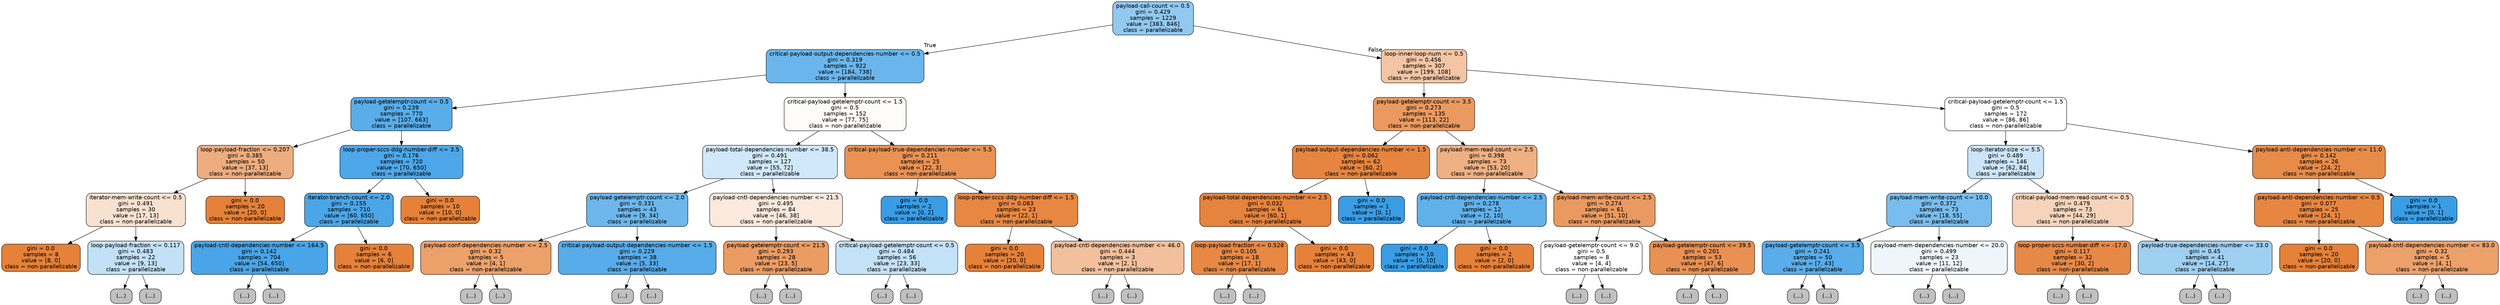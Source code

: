 digraph Tree {
node [shape=box, style="filled, rounded", color="black", fontname=helvetica] ;
edge [fontname=helvetica] ;
0 [label="payload-call-count <= 0.5\ngini = 0.429\nsamples = 1229\nvalue = [383, 846]\nclass = parallelizable", fillcolor="#399de58c"] ;
1 [label="critical-payload-output-dependencies-number <= 0.5\ngini = 0.319\nsamples = 922\nvalue = [184, 738]\nclass = parallelizable", fillcolor="#399de5bf"] ;
0 -> 1 [labeldistance=2.5, labelangle=45, headlabel="True"] ;
2 [label="payload-getelemptr-count <= 0.5\ngini = 0.239\nsamples = 770\nvalue = [107, 663]\nclass = parallelizable", fillcolor="#399de5d6"] ;
1 -> 2 ;
3 [label="loop-payload-fraction <= 0.207\ngini = 0.385\nsamples = 50\nvalue = [37, 13]\nclass = non-parallelizable", fillcolor="#e58139a5"] ;
2 -> 3 ;
4 [label="iterator-mem-write-count <= 0.5\ngini = 0.491\nsamples = 30\nvalue = [17, 13]\nclass = non-parallelizable", fillcolor="#e581393c"] ;
3 -> 4 ;
5 [label="gini = 0.0\nsamples = 8\nvalue = [8, 0]\nclass = non-parallelizable", fillcolor="#e58139ff"] ;
4 -> 5 ;
6 [label="loop-payload-fraction <= 0.117\ngini = 0.483\nsamples = 22\nvalue = [9, 13]\nclass = parallelizable", fillcolor="#399de54e"] ;
4 -> 6 ;
7 [label="(...)", fillcolor="#C0C0C0"] ;
6 -> 7 ;
16 [label="(...)", fillcolor="#C0C0C0"] ;
6 -> 16 ;
21 [label="gini = 0.0\nsamples = 20\nvalue = [20, 0]\nclass = non-parallelizable", fillcolor="#e58139ff"] ;
3 -> 21 ;
22 [label="loop-proper-sccs-ddg-number-diff <= 3.5\ngini = 0.176\nsamples = 720\nvalue = [70, 650]\nclass = parallelizable", fillcolor="#399de5e4"] ;
2 -> 22 ;
23 [label="iterator-branch-count <= 2.0\ngini = 0.155\nsamples = 710\nvalue = [60, 650]\nclass = parallelizable", fillcolor="#399de5e7"] ;
22 -> 23 ;
24 [label="payload-cntl-dependencies-number <= 164.5\ngini = 0.142\nsamples = 704\nvalue = [54, 650]\nclass = parallelizable", fillcolor="#399de5ea"] ;
23 -> 24 ;
25 [label="(...)", fillcolor="#C0C0C0"] ;
24 -> 25 ;
128 [label="(...)", fillcolor="#C0C0C0"] ;
24 -> 128 ;
139 [label="gini = 0.0\nsamples = 6\nvalue = [6, 0]\nclass = non-parallelizable", fillcolor="#e58139ff"] ;
23 -> 139 ;
140 [label="gini = 0.0\nsamples = 10\nvalue = [10, 0]\nclass = non-parallelizable", fillcolor="#e58139ff"] ;
22 -> 140 ;
141 [label="critical-payload-getelemptr-count <= 1.5\ngini = 0.5\nsamples = 152\nvalue = [77, 75]\nclass = non-parallelizable", fillcolor="#e5813907"] ;
1 -> 141 ;
142 [label="payload-total-dependencies-number <= 38.5\ngini = 0.491\nsamples = 127\nvalue = [55, 72]\nclass = parallelizable", fillcolor="#399de53c"] ;
141 -> 142 ;
143 [label="payload-getelemptr-count <= 2.0\ngini = 0.331\nsamples = 43\nvalue = [9, 34]\nclass = parallelizable", fillcolor="#399de5bb"] ;
142 -> 143 ;
144 [label="payload-conf-dependencies-number <= 2.5\ngini = 0.32\nsamples = 5\nvalue = [4, 1]\nclass = non-parallelizable", fillcolor="#e58139bf"] ;
143 -> 144 ;
145 [label="(...)", fillcolor="#C0C0C0"] ;
144 -> 145 ;
146 [label="(...)", fillcolor="#C0C0C0"] ;
144 -> 146 ;
147 [label="critical-payload-output-dependencies-number <= 1.5\ngini = 0.229\nsamples = 38\nvalue = [5, 33]\nclass = parallelizable", fillcolor="#399de5d8"] ;
143 -> 147 ;
148 [label="(...)", fillcolor="#C0C0C0"] ;
147 -> 148 ;
161 [label="(...)", fillcolor="#C0C0C0"] ;
147 -> 161 ;
162 [label="payload-cntl-dependencies-number <= 21.5\ngini = 0.495\nsamples = 84\nvalue = [46, 38]\nclass = non-parallelizable", fillcolor="#e581392c"] ;
142 -> 162 ;
163 [label="payload-getelemptr-count <= 21.5\ngini = 0.293\nsamples = 28\nvalue = [23, 5]\nclass = non-parallelizable", fillcolor="#e58139c8"] ;
162 -> 163 ;
164 [label="(...)", fillcolor="#C0C0C0"] ;
163 -> 164 ;
169 [label="(...)", fillcolor="#C0C0C0"] ;
163 -> 169 ;
172 [label="critical-payload-getelemptr-count <= 0.5\ngini = 0.484\nsamples = 56\nvalue = [23, 33]\nclass = parallelizable", fillcolor="#399de54d"] ;
162 -> 172 ;
173 [label="(...)", fillcolor="#C0C0C0"] ;
172 -> 173 ;
198 [label="(...)", fillcolor="#C0C0C0"] ;
172 -> 198 ;
201 [label="critical-payload-true-dependencies-number <= 5.5\ngini = 0.211\nsamples = 25\nvalue = [22, 3]\nclass = non-parallelizable", fillcolor="#e58139dc"] ;
141 -> 201 ;
202 [label="gini = 0.0\nsamples = 2\nvalue = [0, 2]\nclass = parallelizable", fillcolor="#399de5ff"] ;
201 -> 202 ;
203 [label="loop-proper-sccs-ddg-number-diff <= 1.5\ngini = 0.083\nsamples = 23\nvalue = [22, 1]\nclass = non-parallelizable", fillcolor="#e58139f3"] ;
201 -> 203 ;
204 [label="gini = 0.0\nsamples = 20\nvalue = [20, 0]\nclass = non-parallelizable", fillcolor="#e58139ff"] ;
203 -> 204 ;
205 [label="payload-cntl-dependencies-number <= 46.0\ngini = 0.444\nsamples = 3\nvalue = [2, 1]\nclass = non-parallelizable", fillcolor="#e581397f"] ;
203 -> 205 ;
206 [label="(...)", fillcolor="#C0C0C0"] ;
205 -> 206 ;
207 [label="(...)", fillcolor="#C0C0C0"] ;
205 -> 207 ;
208 [label="loop-inner-loop-num <= 0.5\ngini = 0.456\nsamples = 307\nvalue = [199, 108]\nclass = non-parallelizable", fillcolor="#e5813975"] ;
0 -> 208 [labeldistance=2.5, labelangle=-45, headlabel="False"] ;
209 [label="payload-getelemptr-count <= 3.5\ngini = 0.273\nsamples = 135\nvalue = [113, 22]\nclass = non-parallelizable", fillcolor="#e58139cd"] ;
208 -> 209 ;
210 [label="payload-output-dependencies-number <= 1.5\ngini = 0.062\nsamples = 62\nvalue = [60, 2]\nclass = non-parallelizable", fillcolor="#e58139f6"] ;
209 -> 210 ;
211 [label="payload-total-dependencies-number <= 2.5\ngini = 0.032\nsamples = 61\nvalue = [60, 1]\nclass = non-parallelizable", fillcolor="#e58139fb"] ;
210 -> 211 ;
212 [label="loop-payload-fraction <= 0.528\ngini = 0.105\nsamples = 18\nvalue = [17, 1]\nclass = non-parallelizable", fillcolor="#e58139f0"] ;
211 -> 212 ;
213 [label="(...)", fillcolor="#C0C0C0"] ;
212 -> 213 ;
214 [label="(...)", fillcolor="#C0C0C0"] ;
212 -> 214 ;
215 [label="gini = 0.0\nsamples = 43\nvalue = [43, 0]\nclass = non-parallelizable", fillcolor="#e58139ff"] ;
211 -> 215 ;
216 [label="gini = 0.0\nsamples = 1\nvalue = [0, 1]\nclass = parallelizable", fillcolor="#399de5ff"] ;
210 -> 216 ;
217 [label="payload-mem-read-count <= 2.5\ngini = 0.398\nsamples = 73\nvalue = [53, 20]\nclass = non-parallelizable", fillcolor="#e581399f"] ;
209 -> 217 ;
218 [label="payload-cntl-dependencies-number <= 2.5\ngini = 0.278\nsamples = 12\nvalue = [2, 10]\nclass = parallelizable", fillcolor="#399de5cc"] ;
217 -> 218 ;
219 [label="gini = 0.0\nsamples = 10\nvalue = [0, 10]\nclass = parallelizable", fillcolor="#399de5ff"] ;
218 -> 219 ;
220 [label="gini = 0.0\nsamples = 2\nvalue = [2, 0]\nclass = non-parallelizable", fillcolor="#e58139ff"] ;
218 -> 220 ;
221 [label="payload-mem-write-count <= 2.5\ngini = 0.274\nsamples = 61\nvalue = [51, 10]\nclass = non-parallelizable", fillcolor="#e58139cd"] ;
217 -> 221 ;
222 [label="payload-getelemptr-count <= 9.0\ngini = 0.5\nsamples = 8\nvalue = [4, 4]\nclass = non-parallelizable", fillcolor="#e5813900"] ;
221 -> 222 ;
223 [label="(...)", fillcolor="#C0C0C0"] ;
222 -> 223 ;
228 [label="(...)", fillcolor="#C0C0C0"] ;
222 -> 228 ;
229 [label="payload-getelemptr-count <= 39.5\ngini = 0.201\nsamples = 53\nvalue = [47, 6]\nclass = non-parallelizable", fillcolor="#e58139de"] ;
221 -> 229 ;
230 [label="(...)", fillcolor="#C0C0C0"] ;
229 -> 230 ;
243 [label="(...)", fillcolor="#C0C0C0"] ;
229 -> 243 ;
246 [label="critical-payload-getelemptr-count <= 1.5\ngini = 0.5\nsamples = 172\nvalue = [86, 86]\nclass = non-parallelizable", fillcolor="#e5813900"] ;
208 -> 246 ;
247 [label="loop-iterator-size <= 5.5\ngini = 0.489\nsamples = 146\nvalue = [62, 84]\nclass = parallelizable", fillcolor="#399de543"] ;
246 -> 247 ;
248 [label="payload-mem-write-count <= 10.0\ngini = 0.372\nsamples = 73\nvalue = [18, 55]\nclass = parallelizable", fillcolor="#399de5ac"] ;
247 -> 248 ;
249 [label="payload-getelemptr-count <= 3.5\ngini = 0.241\nsamples = 50\nvalue = [7, 43]\nclass = parallelizable", fillcolor="#399de5d5"] ;
248 -> 249 ;
250 [label="(...)", fillcolor="#C0C0C0"] ;
249 -> 250 ;
251 [label="(...)", fillcolor="#C0C0C0"] ;
249 -> 251 ;
262 [label="payload-mem-dependencies-number <= 20.0\ngini = 0.499\nsamples = 23\nvalue = [11, 12]\nclass = parallelizable", fillcolor="#399de515"] ;
248 -> 262 ;
263 [label="(...)", fillcolor="#C0C0C0"] ;
262 -> 263 ;
264 [label="(...)", fillcolor="#C0C0C0"] ;
262 -> 264 ;
269 [label="critical-payload-mem-read-count <= 0.5\ngini = 0.479\nsamples = 73\nvalue = [44, 29]\nclass = non-parallelizable", fillcolor="#e5813957"] ;
247 -> 269 ;
270 [label="loop-proper-sccs-number-diff <= -17.0\ngini = 0.117\nsamples = 32\nvalue = [30, 2]\nclass = non-parallelizable", fillcolor="#e58139ee"] ;
269 -> 270 ;
271 [label="(...)", fillcolor="#C0C0C0"] ;
270 -> 271 ;
272 [label="(...)", fillcolor="#C0C0C0"] ;
270 -> 272 ;
273 [label="payload-true-dependencies-number <= 33.0\ngini = 0.45\nsamples = 41\nvalue = [14, 27]\nclass = parallelizable", fillcolor="#399de57b"] ;
269 -> 273 ;
274 [label="(...)", fillcolor="#C0C0C0"] ;
273 -> 274 ;
275 [label="(...)", fillcolor="#C0C0C0"] ;
273 -> 275 ;
286 [label="payload-anti-dependencies-number <= 11.0\ngini = 0.142\nsamples = 26\nvalue = [24, 2]\nclass = non-parallelizable", fillcolor="#e58139ea"] ;
246 -> 286 ;
287 [label="payload-anti-dependencies-number <= 0.5\ngini = 0.077\nsamples = 25\nvalue = [24, 1]\nclass = non-parallelizable", fillcolor="#e58139f4"] ;
286 -> 287 ;
288 [label="gini = 0.0\nsamples = 20\nvalue = [20, 0]\nclass = non-parallelizable", fillcolor="#e58139ff"] ;
287 -> 288 ;
289 [label="payload-cntl-dependencies-number <= 83.0\ngini = 0.32\nsamples = 5\nvalue = [4, 1]\nclass = non-parallelizable", fillcolor="#e58139bf"] ;
287 -> 289 ;
290 [label="(...)", fillcolor="#C0C0C0"] ;
289 -> 290 ;
291 [label="(...)", fillcolor="#C0C0C0"] ;
289 -> 291 ;
294 [label="gini = 0.0\nsamples = 1\nvalue = [0, 1]\nclass = parallelizable", fillcolor="#399de5ff"] ;
286 -> 294 ;
}